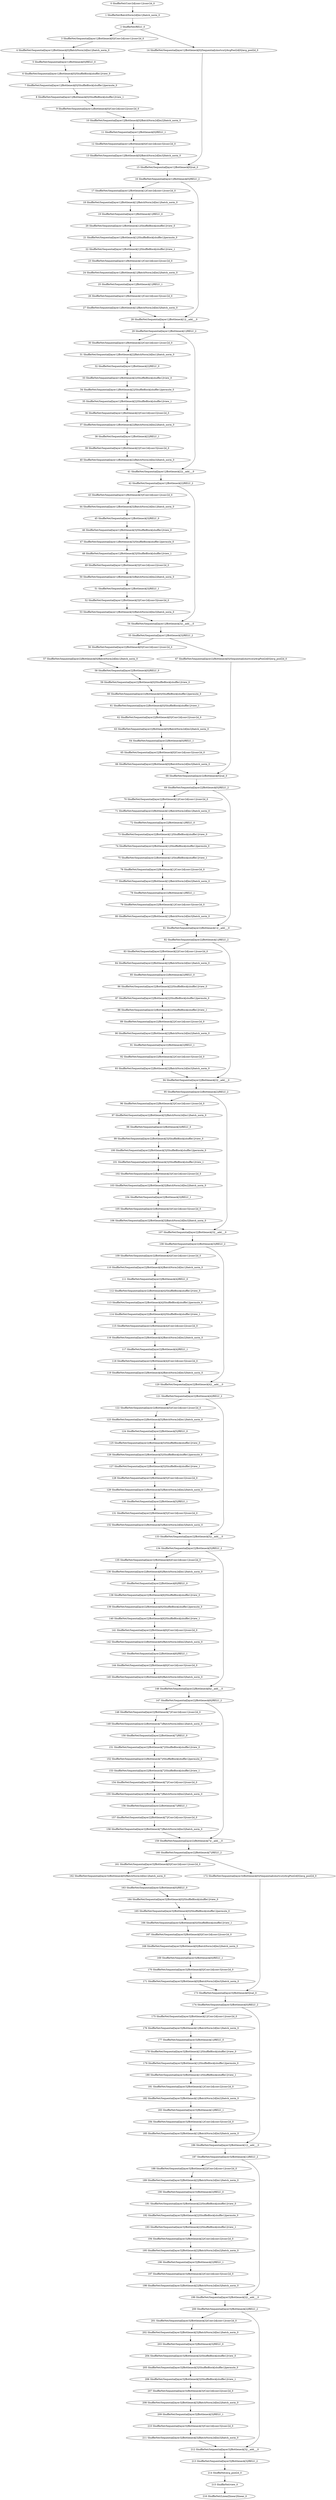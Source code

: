 strict digraph  {
"0 ShuffleNet/Conv2d[conv1]/conv2d_0" [id=0, type=conv2d];
"1 ShuffleNet/BatchNorm2d[bn1]/batch_norm_0" [id=1, type=batch_norm];
"2 ShuffleNet/RELU_0" [id=2, type=RELU];
"3 ShuffleNet/Sequential[layer1]/Bottleneck[0]/Conv2d[conv1]/conv2d_0" [id=3, type=conv2d];
"4 ShuffleNet/Sequential[layer1]/Bottleneck[0]/BatchNorm2d[bn1]/batch_norm_0" [id=4, type=batch_norm];
"5 ShuffleNet/Sequential[layer1]/Bottleneck[0]/RELU_0" [id=5, type=RELU];
"6 ShuffleNet/Sequential[layer1]/Bottleneck[0]/ShuffleBlock[shuffle1]/view_0" [id=6, type=view];
"7 ShuffleNet/Sequential[layer1]/Bottleneck[0]/ShuffleBlock[shuffle1]/permute_0" [id=7, type=permute];
"8 ShuffleNet/Sequential[layer1]/Bottleneck[0]/ShuffleBlock[shuffle1]/view_1" [id=8, type=view];
"9 ShuffleNet/Sequential[layer1]/Bottleneck[0]/Conv2d[conv2]/conv2d_0" [id=9, type=conv2d];
"10 ShuffleNet/Sequential[layer1]/Bottleneck[0]/BatchNorm2d[bn2]/batch_norm_0" [id=10, type=batch_norm];
"11 ShuffleNet/Sequential[layer1]/Bottleneck[0]/RELU_1" [id=11, type=RELU];
"12 ShuffleNet/Sequential[layer1]/Bottleneck[0]/Conv2d[conv3]/conv2d_0" [id=12, type=conv2d];
"13 ShuffleNet/Sequential[layer1]/Bottleneck[0]/BatchNorm2d[bn3]/batch_norm_0" [id=13, type=batch_norm];
"14 ShuffleNet/Sequential[layer1]/Bottleneck[0]/Sequential[shortcut]/AvgPool2d[0]/avg_pool2d_0" [id=14, type=avg_pool2d];
"15 ShuffleNet/Sequential[layer1]/Bottleneck[0]/cat_0" [id=15, type=cat];
"16 ShuffleNet/Sequential[layer1]/Bottleneck[0]/RELU_2" [id=16, type=RELU];
"17 ShuffleNet/Sequential[layer1]/Bottleneck[1]/Conv2d[conv1]/conv2d_0" [id=17, type=conv2d];
"18 ShuffleNet/Sequential[layer1]/Bottleneck[1]/BatchNorm2d[bn1]/batch_norm_0" [id=18, type=batch_norm];
"19 ShuffleNet/Sequential[layer1]/Bottleneck[1]/RELU_0" [id=19, type=RELU];
"20 ShuffleNet/Sequential[layer1]/Bottleneck[1]/ShuffleBlock[shuffle1]/view_0" [id=20, type=view];
"21 ShuffleNet/Sequential[layer1]/Bottleneck[1]/ShuffleBlock[shuffle1]/permute_0" [id=21, type=permute];
"22 ShuffleNet/Sequential[layer1]/Bottleneck[1]/ShuffleBlock[shuffle1]/view_1" [id=22, type=view];
"23 ShuffleNet/Sequential[layer1]/Bottleneck[1]/Conv2d[conv2]/conv2d_0" [id=23, type=conv2d];
"24 ShuffleNet/Sequential[layer1]/Bottleneck[1]/BatchNorm2d[bn2]/batch_norm_0" [id=24, type=batch_norm];
"25 ShuffleNet/Sequential[layer1]/Bottleneck[1]/RELU_1" [id=25, type=RELU];
"26 ShuffleNet/Sequential[layer1]/Bottleneck[1]/Conv2d[conv3]/conv2d_0" [id=26, type=conv2d];
"27 ShuffleNet/Sequential[layer1]/Bottleneck[1]/BatchNorm2d[bn3]/batch_norm_0" [id=27, type=batch_norm];
"28 ShuffleNet/Sequential[layer1]/Bottleneck[1]/__add___0" [id=28, type=__add__];
"29 ShuffleNet/Sequential[layer1]/Bottleneck[1]/RELU_2" [id=29, type=RELU];
"30 ShuffleNet/Sequential[layer1]/Bottleneck[2]/Conv2d[conv1]/conv2d_0" [id=30, type=conv2d];
"31 ShuffleNet/Sequential[layer1]/Bottleneck[2]/BatchNorm2d[bn1]/batch_norm_0" [id=31, type=batch_norm];
"32 ShuffleNet/Sequential[layer1]/Bottleneck[2]/RELU_0" [id=32, type=RELU];
"33 ShuffleNet/Sequential[layer1]/Bottleneck[2]/ShuffleBlock[shuffle1]/view_0" [id=33, type=view];
"34 ShuffleNet/Sequential[layer1]/Bottleneck[2]/ShuffleBlock[shuffle1]/permute_0" [id=34, type=permute];
"35 ShuffleNet/Sequential[layer1]/Bottleneck[2]/ShuffleBlock[shuffle1]/view_1" [id=35, type=view];
"36 ShuffleNet/Sequential[layer1]/Bottleneck[2]/Conv2d[conv2]/conv2d_0" [id=36, type=conv2d];
"37 ShuffleNet/Sequential[layer1]/Bottleneck[2]/BatchNorm2d[bn2]/batch_norm_0" [id=37, type=batch_norm];
"38 ShuffleNet/Sequential[layer1]/Bottleneck[2]/RELU_1" [id=38, type=RELU];
"39 ShuffleNet/Sequential[layer1]/Bottleneck[2]/Conv2d[conv3]/conv2d_0" [id=39, type=conv2d];
"40 ShuffleNet/Sequential[layer1]/Bottleneck[2]/BatchNorm2d[bn3]/batch_norm_0" [id=40, type=batch_norm];
"41 ShuffleNet/Sequential[layer1]/Bottleneck[2]/__add___0" [id=41, type=__add__];
"42 ShuffleNet/Sequential[layer1]/Bottleneck[2]/RELU_2" [id=42, type=RELU];
"43 ShuffleNet/Sequential[layer1]/Bottleneck[3]/Conv2d[conv1]/conv2d_0" [id=43, type=conv2d];
"44 ShuffleNet/Sequential[layer1]/Bottleneck[3]/BatchNorm2d[bn1]/batch_norm_0" [id=44, type=batch_norm];
"45 ShuffleNet/Sequential[layer1]/Bottleneck[3]/RELU_0" [id=45, type=RELU];
"46 ShuffleNet/Sequential[layer1]/Bottleneck[3]/ShuffleBlock[shuffle1]/view_0" [id=46, type=view];
"47 ShuffleNet/Sequential[layer1]/Bottleneck[3]/ShuffleBlock[shuffle1]/permute_0" [id=47, type=permute];
"48 ShuffleNet/Sequential[layer1]/Bottleneck[3]/ShuffleBlock[shuffle1]/view_1" [id=48, type=view];
"49 ShuffleNet/Sequential[layer1]/Bottleneck[3]/Conv2d[conv2]/conv2d_0" [id=49, type=conv2d];
"50 ShuffleNet/Sequential[layer1]/Bottleneck[3]/BatchNorm2d[bn2]/batch_norm_0" [id=50, type=batch_norm];
"51 ShuffleNet/Sequential[layer1]/Bottleneck[3]/RELU_1" [id=51, type=RELU];
"52 ShuffleNet/Sequential[layer1]/Bottleneck[3]/Conv2d[conv3]/conv2d_0" [id=52, type=conv2d];
"53 ShuffleNet/Sequential[layer1]/Bottleneck[3]/BatchNorm2d[bn3]/batch_norm_0" [id=53, type=batch_norm];
"54 ShuffleNet/Sequential[layer1]/Bottleneck[3]/__add___0" [id=54, type=__add__];
"55 ShuffleNet/Sequential[layer1]/Bottleneck[3]/RELU_2" [id=55, type=RELU];
"56 ShuffleNet/Sequential[layer2]/Bottleneck[0]/Conv2d[conv1]/conv2d_0" [id=56, type=conv2d];
"57 ShuffleNet/Sequential[layer2]/Bottleneck[0]/BatchNorm2d[bn1]/batch_norm_0" [id=57, type=batch_norm];
"58 ShuffleNet/Sequential[layer2]/Bottleneck[0]/RELU_0" [id=58, type=RELU];
"59 ShuffleNet/Sequential[layer2]/Bottleneck[0]/ShuffleBlock[shuffle1]/view_0" [id=59, type=view];
"60 ShuffleNet/Sequential[layer2]/Bottleneck[0]/ShuffleBlock[shuffle1]/permute_0" [id=60, type=permute];
"61 ShuffleNet/Sequential[layer2]/Bottleneck[0]/ShuffleBlock[shuffle1]/view_1" [id=61, type=view];
"62 ShuffleNet/Sequential[layer2]/Bottleneck[0]/Conv2d[conv2]/conv2d_0" [id=62, type=conv2d];
"63 ShuffleNet/Sequential[layer2]/Bottleneck[0]/BatchNorm2d[bn2]/batch_norm_0" [id=63, type=batch_norm];
"64 ShuffleNet/Sequential[layer2]/Bottleneck[0]/RELU_1" [id=64, type=RELU];
"65 ShuffleNet/Sequential[layer2]/Bottleneck[0]/Conv2d[conv3]/conv2d_0" [id=65, type=conv2d];
"66 ShuffleNet/Sequential[layer2]/Bottleneck[0]/BatchNorm2d[bn3]/batch_norm_0" [id=66, type=batch_norm];
"67 ShuffleNet/Sequential[layer2]/Bottleneck[0]/Sequential[shortcut]/AvgPool2d[0]/avg_pool2d_0" [id=67, type=avg_pool2d];
"68 ShuffleNet/Sequential[layer2]/Bottleneck[0]/cat_0" [id=68, type=cat];
"69 ShuffleNet/Sequential[layer2]/Bottleneck[0]/RELU_2" [id=69, type=RELU];
"70 ShuffleNet/Sequential[layer2]/Bottleneck[1]/Conv2d[conv1]/conv2d_0" [id=70, type=conv2d];
"71 ShuffleNet/Sequential[layer2]/Bottleneck[1]/BatchNorm2d[bn1]/batch_norm_0" [id=71, type=batch_norm];
"72 ShuffleNet/Sequential[layer2]/Bottleneck[1]/RELU_0" [id=72, type=RELU];
"73 ShuffleNet/Sequential[layer2]/Bottleneck[1]/ShuffleBlock[shuffle1]/view_0" [id=73, type=view];
"74 ShuffleNet/Sequential[layer2]/Bottleneck[1]/ShuffleBlock[shuffle1]/permute_0" [id=74, type=permute];
"75 ShuffleNet/Sequential[layer2]/Bottleneck[1]/ShuffleBlock[shuffle1]/view_1" [id=75, type=view];
"76 ShuffleNet/Sequential[layer2]/Bottleneck[1]/Conv2d[conv2]/conv2d_0" [id=76, type=conv2d];
"77 ShuffleNet/Sequential[layer2]/Bottleneck[1]/BatchNorm2d[bn2]/batch_norm_0" [id=77, type=batch_norm];
"78 ShuffleNet/Sequential[layer2]/Bottleneck[1]/RELU_1" [id=78, type=RELU];
"79 ShuffleNet/Sequential[layer2]/Bottleneck[1]/Conv2d[conv3]/conv2d_0" [id=79, type=conv2d];
"80 ShuffleNet/Sequential[layer2]/Bottleneck[1]/BatchNorm2d[bn3]/batch_norm_0" [id=80, type=batch_norm];
"81 ShuffleNet/Sequential[layer2]/Bottleneck[1]/__add___0" [id=81, type=__add__];
"82 ShuffleNet/Sequential[layer2]/Bottleneck[1]/RELU_2" [id=82, type=RELU];
"83 ShuffleNet/Sequential[layer2]/Bottleneck[2]/Conv2d[conv1]/conv2d_0" [id=83, type=conv2d];
"84 ShuffleNet/Sequential[layer2]/Bottleneck[2]/BatchNorm2d[bn1]/batch_norm_0" [id=84, type=batch_norm];
"85 ShuffleNet/Sequential[layer2]/Bottleneck[2]/RELU_0" [id=85, type=RELU];
"86 ShuffleNet/Sequential[layer2]/Bottleneck[2]/ShuffleBlock[shuffle1]/view_0" [id=86, type=view];
"87 ShuffleNet/Sequential[layer2]/Bottleneck[2]/ShuffleBlock[shuffle1]/permute_0" [id=87, type=permute];
"88 ShuffleNet/Sequential[layer2]/Bottleneck[2]/ShuffleBlock[shuffle1]/view_1" [id=88, type=view];
"89 ShuffleNet/Sequential[layer2]/Bottleneck[2]/Conv2d[conv2]/conv2d_0" [id=89, type=conv2d];
"90 ShuffleNet/Sequential[layer2]/Bottleneck[2]/BatchNorm2d[bn2]/batch_norm_0" [id=90, type=batch_norm];
"91 ShuffleNet/Sequential[layer2]/Bottleneck[2]/RELU_1" [id=91, type=RELU];
"92 ShuffleNet/Sequential[layer2]/Bottleneck[2]/Conv2d[conv3]/conv2d_0" [id=92, type=conv2d];
"93 ShuffleNet/Sequential[layer2]/Bottleneck[2]/BatchNorm2d[bn3]/batch_norm_0" [id=93, type=batch_norm];
"94 ShuffleNet/Sequential[layer2]/Bottleneck[2]/__add___0" [id=94, type=__add__];
"95 ShuffleNet/Sequential[layer2]/Bottleneck[2]/RELU_2" [id=95, type=RELU];
"96 ShuffleNet/Sequential[layer2]/Bottleneck[3]/Conv2d[conv1]/conv2d_0" [id=96, type=conv2d];
"97 ShuffleNet/Sequential[layer2]/Bottleneck[3]/BatchNorm2d[bn1]/batch_norm_0" [id=97, type=batch_norm];
"98 ShuffleNet/Sequential[layer2]/Bottleneck[3]/RELU_0" [id=98, type=RELU];
"99 ShuffleNet/Sequential[layer2]/Bottleneck[3]/ShuffleBlock[shuffle1]/view_0" [id=99, type=view];
"100 ShuffleNet/Sequential[layer2]/Bottleneck[3]/ShuffleBlock[shuffle1]/permute_0" [id=100, type=permute];
"101 ShuffleNet/Sequential[layer2]/Bottleneck[3]/ShuffleBlock[shuffle1]/view_1" [id=101, type=view];
"102 ShuffleNet/Sequential[layer2]/Bottleneck[3]/Conv2d[conv2]/conv2d_0" [id=102, type=conv2d];
"103 ShuffleNet/Sequential[layer2]/Bottleneck[3]/BatchNorm2d[bn2]/batch_norm_0" [id=103, type=batch_norm];
"104 ShuffleNet/Sequential[layer2]/Bottleneck[3]/RELU_1" [id=104, type=RELU];
"105 ShuffleNet/Sequential[layer2]/Bottleneck[3]/Conv2d[conv3]/conv2d_0" [id=105, type=conv2d];
"106 ShuffleNet/Sequential[layer2]/Bottleneck[3]/BatchNorm2d[bn3]/batch_norm_0" [id=106, type=batch_norm];
"107 ShuffleNet/Sequential[layer2]/Bottleneck[3]/__add___0" [id=107, type=__add__];
"108 ShuffleNet/Sequential[layer2]/Bottleneck[3]/RELU_2" [id=108, type=RELU];
"109 ShuffleNet/Sequential[layer2]/Bottleneck[4]/Conv2d[conv1]/conv2d_0" [id=109, type=conv2d];
"110 ShuffleNet/Sequential[layer2]/Bottleneck[4]/BatchNorm2d[bn1]/batch_norm_0" [id=110, type=batch_norm];
"111 ShuffleNet/Sequential[layer2]/Bottleneck[4]/RELU_0" [id=111, type=RELU];
"112 ShuffleNet/Sequential[layer2]/Bottleneck[4]/ShuffleBlock[shuffle1]/view_0" [id=112, type=view];
"113 ShuffleNet/Sequential[layer2]/Bottleneck[4]/ShuffleBlock[shuffle1]/permute_0" [id=113, type=permute];
"114 ShuffleNet/Sequential[layer2]/Bottleneck[4]/ShuffleBlock[shuffle1]/view_1" [id=114, type=view];
"115 ShuffleNet/Sequential[layer2]/Bottleneck[4]/Conv2d[conv2]/conv2d_0" [id=115, type=conv2d];
"116 ShuffleNet/Sequential[layer2]/Bottleneck[4]/BatchNorm2d[bn2]/batch_norm_0" [id=116, type=batch_norm];
"117 ShuffleNet/Sequential[layer2]/Bottleneck[4]/RELU_1" [id=117, type=RELU];
"118 ShuffleNet/Sequential[layer2]/Bottleneck[4]/Conv2d[conv3]/conv2d_0" [id=118, type=conv2d];
"119 ShuffleNet/Sequential[layer2]/Bottleneck[4]/BatchNorm2d[bn3]/batch_norm_0" [id=119, type=batch_norm];
"120 ShuffleNet/Sequential[layer2]/Bottleneck[4]/__add___0" [id=120, type=__add__];
"121 ShuffleNet/Sequential[layer2]/Bottleneck[4]/RELU_2" [id=121, type=RELU];
"122 ShuffleNet/Sequential[layer2]/Bottleneck[5]/Conv2d[conv1]/conv2d_0" [id=122, type=conv2d];
"123 ShuffleNet/Sequential[layer2]/Bottleneck[5]/BatchNorm2d[bn1]/batch_norm_0" [id=123, type=batch_norm];
"124 ShuffleNet/Sequential[layer2]/Bottleneck[5]/RELU_0" [id=124, type=RELU];
"125 ShuffleNet/Sequential[layer2]/Bottleneck[5]/ShuffleBlock[shuffle1]/view_0" [id=125, type=view];
"126 ShuffleNet/Sequential[layer2]/Bottleneck[5]/ShuffleBlock[shuffle1]/permute_0" [id=126, type=permute];
"127 ShuffleNet/Sequential[layer2]/Bottleneck[5]/ShuffleBlock[shuffle1]/view_1" [id=127, type=view];
"128 ShuffleNet/Sequential[layer2]/Bottleneck[5]/Conv2d[conv2]/conv2d_0" [id=128, type=conv2d];
"129 ShuffleNet/Sequential[layer2]/Bottleneck[5]/BatchNorm2d[bn2]/batch_norm_0" [id=129, type=batch_norm];
"130 ShuffleNet/Sequential[layer2]/Bottleneck[5]/RELU_1" [id=130, type=RELU];
"131 ShuffleNet/Sequential[layer2]/Bottleneck[5]/Conv2d[conv3]/conv2d_0" [id=131, type=conv2d];
"132 ShuffleNet/Sequential[layer2]/Bottleneck[5]/BatchNorm2d[bn3]/batch_norm_0" [id=132, type=batch_norm];
"133 ShuffleNet/Sequential[layer2]/Bottleneck[5]/__add___0" [id=133, type=__add__];
"134 ShuffleNet/Sequential[layer2]/Bottleneck[5]/RELU_2" [id=134, type=RELU];
"135 ShuffleNet/Sequential[layer2]/Bottleneck[6]/Conv2d[conv1]/conv2d_0" [id=135, type=conv2d];
"136 ShuffleNet/Sequential[layer2]/Bottleneck[6]/BatchNorm2d[bn1]/batch_norm_0" [id=136, type=batch_norm];
"137 ShuffleNet/Sequential[layer2]/Bottleneck[6]/RELU_0" [id=137, type=RELU];
"138 ShuffleNet/Sequential[layer2]/Bottleneck[6]/ShuffleBlock[shuffle1]/view_0" [id=138, type=view];
"139 ShuffleNet/Sequential[layer2]/Bottleneck[6]/ShuffleBlock[shuffle1]/permute_0" [id=139, type=permute];
"140 ShuffleNet/Sequential[layer2]/Bottleneck[6]/ShuffleBlock[shuffle1]/view_1" [id=140, type=view];
"141 ShuffleNet/Sequential[layer2]/Bottleneck[6]/Conv2d[conv2]/conv2d_0" [id=141, type=conv2d];
"142 ShuffleNet/Sequential[layer2]/Bottleneck[6]/BatchNorm2d[bn2]/batch_norm_0" [id=142, type=batch_norm];
"143 ShuffleNet/Sequential[layer2]/Bottleneck[6]/RELU_1" [id=143, type=RELU];
"144 ShuffleNet/Sequential[layer2]/Bottleneck[6]/Conv2d[conv3]/conv2d_0" [id=144, type=conv2d];
"145 ShuffleNet/Sequential[layer2]/Bottleneck[6]/BatchNorm2d[bn3]/batch_norm_0" [id=145, type=batch_norm];
"146 ShuffleNet/Sequential[layer2]/Bottleneck[6]/__add___0" [id=146, type=__add__];
"147 ShuffleNet/Sequential[layer2]/Bottleneck[6]/RELU_2" [id=147, type=RELU];
"148 ShuffleNet/Sequential[layer2]/Bottleneck[7]/Conv2d[conv1]/conv2d_0" [id=148, type=conv2d];
"149 ShuffleNet/Sequential[layer2]/Bottleneck[7]/BatchNorm2d[bn1]/batch_norm_0" [id=149, type=batch_norm];
"150 ShuffleNet/Sequential[layer2]/Bottleneck[7]/RELU_0" [id=150, type=RELU];
"151 ShuffleNet/Sequential[layer2]/Bottleneck[7]/ShuffleBlock[shuffle1]/view_0" [id=151, type=view];
"152 ShuffleNet/Sequential[layer2]/Bottleneck[7]/ShuffleBlock[shuffle1]/permute_0" [id=152, type=permute];
"153 ShuffleNet/Sequential[layer2]/Bottleneck[7]/ShuffleBlock[shuffle1]/view_1" [id=153, type=view];
"154 ShuffleNet/Sequential[layer2]/Bottleneck[7]/Conv2d[conv2]/conv2d_0" [id=154, type=conv2d];
"155 ShuffleNet/Sequential[layer2]/Bottleneck[7]/BatchNorm2d[bn2]/batch_norm_0" [id=155, type=batch_norm];
"156 ShuffleNet/Sequential[layer2]/Bottleneck[7]/RELU_1" [id=156, type=RELU];
"157 ShuffleNet/Sequential[layer2]/Bottleneck[7]/Conv2d[conv3]/conv2d_0" [id=157, type=conv2d];
"158 ShuffleNet/Sequential[layer2]/Bottleneck[7]/BatchNorm2d[bn3]/batch_norm_0" [id=158, type=batch_norm];
"159 ShuffleNet/Sequential[layer2]/Bottleneck[7]/__add___0" [id=159, type=__add__];
"160 ShuffleNet/Sequential[layer2]/Bottleneck[7]/RELU_2" [id=160, type=RELU];
"161 ShuffleNet/Sequential[layer3]/Bottleneck[0]/Conv2d[conv1]/conv2d_0" [id=161, type=conv2d];
"162 ShuffleNet/Sequential[layer3]/Bottleneck[0]/BatchNorm2d[bn1]/batch_norm_0" [id=162, type=batch_norm];
"163 ShuffleNet/Sequential[layer3]/Bottleneck[0]/RELU_0" [id=163, type=RELU];
"164 ShuffleNet/Sequential[layer3]/Bottleneck[0]/ShuffleBlock[shuffle1]/view_0" [id=164, type=view];
"165 ShuffleNet/Sequential[layer3]/Bottleneck[0]/ShuffleBlock[shuffle1]/permute_0" [id=165, type=permute];
"166 ShuffleNet/Sequential[layer3]/Bottleneck[0]/ShuffleBlock[shuffle1]/view_1" [id=166, type=view];
"167 ShuffleNet/Sequential[layer3]/Bottleneck[0]/Conv2d[conv2]/conv2d_0" [id=167, type=conv2d];
"168 ShuffleNet/Sequential[layer3]/Bottleneck[0]/BatchNorm2d[bn2]/batch_norm_0" [id=168, type=batch_norm];
"169 ShuffleNet/Sequential[layer3]/Bottleneck[0]/RELU_1" [id=169, type=RELU];
"170 ShuffleNet/Sequential[layer3]/Bottleneck[0]/Conv2d[conv3]/conv2d_0" [id=170, type=conv2d];
"171 ShuffleNet/Sequential[layer3]/Bottleneck[0]/BatchNorm2d[bn3]/batch_norm_0" [id=171, type=batch_norm];
"172 ShuffleNet/Sequential[layer3]/Bottleneck[0]/Sequential[shortcut]/AvgPool2d[0]/avg_pool2d_0" [id=172, type=avg_pool2d];
"173 ShuffleNet/Sequential[layer3]/Bottleneck[0]/cat_0" [id=173, type=cat];
"174 ShuffleNet/Sequential[layer3]/Bottleneck[0]/RELU_2" [id=174, type=RELU];
"175 ShuffleNet/Sequential[layer3]/Bottleneck[1]/Conv2d[conv1]/conv2d_0" [id=175, type=conv2d];
"176 ShuffleNet/Sequential[layer3]/Bottleneck[1]/BatchNorm2d[bn1]/batch_norm_0" [id=176, type=batch_norm];
"177 ShuffleNet/Sequential[layer3]/Bottleneck[1]/RELU_0" [id=177, type=RELU];
"178 ShuffleNet/Sequential[layer3]/Bottleneck[1]/ShuffleBlock[shuffle1]/view_0" [id=178, type=view];
"179 ShuffleNet/Sequential[layer3]/Bottleneck[1]/ShuffleBlock[shuffle1]/permute_0" [id=179, type=permute];
"180 ShuffleNet/Sequential[layer3]/Bottleneck[1]/ShuffleBlock[shuffle1]/view_1" [id=180, type=view];
"181 ShuffleNet/Sequential[layer3]/Bottleneck[1]/Conv2d[conv2]/conv2d_0" [id=181, type=conv2d];
"182 ShuffleNet/Sequential[layer3]/Bottleneck[1]/BatchNorm2d[bn2]/batch_norm_0" [id=182, type=batch_norm];
"183 ShuffleNet/Sequential[layer3]/Bottleneck[1]/RELU_1" [id=183, type=RELU];
"184 ShuffleNet/Sequential[layer3]/Bottleneck[1]/Conv2d[conv3]/conv2d_0" [id=184, type=conv2d];
"185 ShuffleNet/Sequential[layer3]/Bottleneck[1]/BatchNorm2d[bn3]/batch_norm_0" [id=185, type=batch_norm];
"186 ShuffleNet/Sequential[layer3]/Bottleneck[1]/__add___0" [id=186, type=__add__];
"187 ShuffleNet/Sequential[layer3]/Bottleneck[1]/RELU_2" [id=187, type=RELU];
"188 ShuffleNet/Sequential[layer3]/Bottleneck[2]/Conv2d[conv1]/conv2d_0" [id=188, type=conv2d];
"189 ShuffleNet/Sequential[layer3]/Bottleneck[2]/BatchNorm2d[bn1]/batch_norm_0" [id=189, type=batch_norm];
"190 ShuffleNet/Sequential[layer3]/Bottleneck[2]/RELU_0" [id=190, type=RELU];
"191 ShuffleNet/Sequential[layer3]/Bottleneck[2]/ShuffleBlock[shuffle1]/view_0" [id=191, type=view];
"192 ShuffleNet/Sequential[layer3]/Bottleneck[2]/ShuffleBlock[shuffle1]/permute_0" [id=192, type=permute];
"193 ShuffleNet/Sequential[layer3]/Bottleneck[2]/ShuffleBlock[shuffle1]/view_1" [id=193, type=view];
"194 ShuffleNet/Sequential[layer3]/Bottleneck[2]/Conv2d[conv2]/conv2d_0" [id=194, type=conv2d];
"195 ShuffleNet/Sequential[layer3]/Bottleneck[2]/BatchNorm2d[bn2]/batch_norm_0" [id=195, type=batch_norm];
"196 ShuffleNet/Sequential[layer3]/Bottleneck[2]/RELU_1" [id=196, type=RELU];
"197 ShuffleNet/Sequential[layer3]/Bottleneck[2]/Conv2d[conv3]/conv2d_0" [id=197, type=conv2d];
"198 ShuffleNet/Sequential[layer3]/Bottleneck[2]/BatchNorm2d[bn3]/batch_norm_0" [id=198, type=batch_norm];
"199 ShuffleNet/Sequential[layer3]/Bottleneck[2]/__add___0" [id=199, type=__add__];
"200 ShuffleNet/Sequential[layer3]/Bottleneck[2]/RELU_2" [id=200, type=RELU];
"201 ShuffleNet/Sequential[layer3]/Bottleneck[3]/Conv2d[conv1]/conv2d_0" [id=201, type=conv2d];
"202 ShuffleNet/Sequential[layer3]/Bottleneck[3]/BatchNorm2d[bn1]/batch_norm_0" [id=202, type=batch_norm];
"203 ShuffleNet/Sequential[layer3]/Bottleneck[3]/RELU_0" [id=203, type=RELU];
"204 ShuffleNet/Sequential[layer3]/Bottleneck[3]/ShuffleBlock[shuffle1]/view_0" [id=204, type=view];
"205 ShuffleNet/Sequential[layer3]/Bottleneck[3]/ShuffleBlock[shuffle1]/permute_0" [id=205, type=permute];
"206 ShuffleNet/Sequential[layer3]/Bottleneck[3]/ShuffleBlock[shuffle1]/view_1" [id=206, type=view];
"207 ShuffleNet/Sequential[layer3]/Bottleneck[3]/Conv2d[conv2]/conv2d_0" [id=207, type=conv2d];
"208 ShuffleNet/Sequential[layer3]/Bottleneck[3]/BatchNorm2d[bn2]/batch_norm_0" [id=208, type=batch_norm];
"209 ShuffleNet/Sequential[layer3]/Bottleneck[3]/RELU_1" [id=209, type=RELU];
"210 ShuffleNet/Sequential[layer3]/Bottleneck[3]/Conv2d[conv3]/conv2d_0" [id=210, type=conv2d];
"211 ShuffleNet/Sequential[layer3]/Bottleneck[3]/BatchNorm2d[bn3]/batch_norm_0" [id=211, type=batch_norm];
"212 ShuffleNet/Sequential[layer3]/Bottleneck[3]/__add___0" [id=212, type=__add__];
"213 ShuffleNet/Sequential[layer3]/Bottleneck[3]/RELU_2" [id=213, type=RELU];
"214 ShuffleNet/avg_pool2d_0" [id=214, type=avg_pool2d];
"215 ShuffleNet/view_0" [id=215, type=view];
"216 ShuffleNet/Linear[linear]/linear_0" [id=216, type=linear];
"0 ShuffleNet/Conv2d[conv1]/conv2d_0" -> "1 ShuffleNet/BatchNorm2d[bn1]/batch_norm_0";
"1 ShuffleNet/BatchNorm2d[bn1]/batch_norm_0" -> "2 ShuffleNet/RELU_0";
"2 ShuffleNet/RELU_0" -> "3 ShuffleNet/Sequential[layer1]/Bottleneck[0]/Conv2d[conv1]/conv2d_0";
"3 ShuffleNet/Sequential[layer1]/Bottleneck[0]/Conv2d[conv1]/conv2d_0" -> "4 ShuffleNet/Sequential[layer1]/Bottleneck[0]/BatchNorm2d[bn1]/batch_norm_0";
"4 ShuffleNet/Sequential[layer1]/Bottleneck[0]/BatchNorm2d[bn1]/batch_norm_0" -> "5 ShuffleNet/Sequential[layer1]/Bottleneck[0]/RELU_0";
"5 ShuffleNet/Sequential[layer1]/Bottleneck[0]/RELU_0" -> "6 ShuffleNet/Sequential[layer1]/Bottleneck[0]/ShuffleBlock[shuffle1]/view_0";
"6 ShuffleNet/Sequential[layer1]/Bottleneck[0]/ShuffleBlock[shuffle1]/view_0" -> "7 ShuffleNet/Sequential[layer1]/Bottleneck[0]/ShuffleBlock[shuffle1]/permute_0";
"7 ShuffleNet/Sequential[layer1]/Bottleneck[0]/ShuffleBlock[shuffle1]/permute_0" -> "8 ShuffleNet/Sequential[layer1]/Bottleneck[0]/ShuffleBlock[shuffle1]/view_1";
"8 ShuffleNet/Sequential[layer1]/Bottleneck[0]/ShuffleBlock[shuffle1]/view_1" -> "9 ShuffleNet/Sequential[layer1]/Bottleneck[0]/Conv2d[conv2]/conv2d_0";
"2 ShuffleNet/RELU_0" -> "14 ShuffleNet/Sequential[layer1]/Bottleneck[0]/Sequential[shortcut]/AvgPool2d[0]/avg_pool2d_0";
"9 ShuffleNet/Sequential[layer1]/Bottleneck[0]/Conv2d[conv2]/conv2d_0" -> "10 ShuffleNet/Sequential[layer1]/Bottleneck[0]/BatchNorm2d[bn2]/batch_norm_0";
"10 ShuffleNet/Sequential[layer1]/Bottleneck[0]/BatchNorm2d[bn2]/batch_norm_0" -> "11 ShuffleNet/Sequential[layer1]/Bottleneck[0]/RELU_1";
"11 ShuffleNet/Sequential[layer1]/Bottleneck[0]/RELU_1" -> "12 ShuffleNet/Sequential[layer1]/Bottleneck[0]/Conv2d[conv3]/conv2d_0";
"12 ShuffleNet/Sequential[layer1]/Bottleneck[0]/Conv2d[conv3]/conv2d_0" -> "13 ShuffleNet/Sequential[layer1]/Bottleneck[0]/BatchNorm2d[bn3]/batch_norm_0";
"13 ShuffleNet/Sequential[layer1]/Bottleneck[0]/BatchNorm2d[bn3]/batch_norm_0" -> "15 ShuffleNet/Sequential[layer1]/Bottleneck[0]/cat_0";
"14 ShuffleNet/Sequential[layer1]/Bottleneck[0]/Sequential[shortcut]/AvgPool2d[0]/avg_pool2d_0" -> "15 ShuffleNet/Sequential[layer1]/Bottleneck[0]/cat_0";
"15 ShuffleNet/Sequential[layer1]/Bottleneck[0]/cat_0" -> "16 ShuffleNet/Sequential[layer1]/Bottleneck[0]/RELU_2";
"16 ShuffleNet/Sequential[layer1]/Bottleneck[0]/RELU_2" -> "17 ShuffleNet/Sequential[layer1]/Bottleneck[1]/Conv2d[conv1]/conv2d_0";
"16 ShuffleNet/Sequential[layer1]/Bottleneck[0]/RELU_2" -> "28 ShuffleNet/Sequential[layer1]/Bottleneck[1]/__add___0";
"17 ShuffleNet/Sequential[layer1]/Bottleneck[1]/Conv2d[conv1]/conv2d_0" -> "18 ShuffleNet/Sequential[layer1]/Bottleneck[1]/BatchNorm2d[bn1]/batch_norm_0";
"18 ShuffleNet/Sequential[layer1]/Bottleneck[1]/BatchNorm2d[bn1]/batch_norm_0" -> "19 ShuffleNet/Sequential[layer1]/Bottleneck[1]/RELU_0";
"19 ShuffleNet/Sequential[layer1]/Bottleneck[1]/RELU_0" -> "20 ShuffleNet/Sequential[layer1]/Bottleneck[1]/ShuffleBlock[shuffle1]/view_0";
"20 ShuffleNet/Sequential[layer1]/Bottleneck[1]/ShuffleBlock[shuffle1]/view_0" -> "21 ShuffleNet/Sequential[layer1]/Bottleneck[1]/ShuffleBlock[shuffle1]/permute_0";
"21 ShuffleNet/Sequential[layer1]/Bottleneck[1]/ShuffleBlock[shuffle1]/permute_0" -> "22 ShuffleNet/Sequential[layer1]/Bottleneck[1]/ShuffleBlock[shuffle1]/view_1";
"22 ShuffleNet/Sequential[layer1]/Bottleneck[1]/ShuffleBlock[shuffle1]/view_1" -> "23 ShuffleNet/Sequential[layer1]/Bottleneck[1]/Conv2d[conv2]/conv2d_0";
"23 ShuffleNet/Sequential[layer1]/Bottleneck[1]/Conv2d[conv2]/conv2d_0" -> "24 ShuffleNet/Sequential[layer1]/Bottleneck[1]/BatchNorm2d[bn2]/batch_norm_0";
"24 ShuffleNet/Sequential[layer1]/Bottleneck[1]/BatchNorm2d[bn2]/batch_norm_0" -> "25 ShuffleNet/Sequential[layer1]/Bottleneck[1]/RELU_1";
"25 ShuffleNet/Sequential[layer1]/Bottleneck[1]/RELU_1" -> "26 ShuffleNet/Sequential[layer1]/Bottleneck[1]/Conv2d[conv3]/conv2d_0";
"26 ShuffleNet/Sequential[layer1]/Bottleneck[1]/Conv2d[conv3]/conv2d_0" -> "27 ShuffleNet/Sequential[layer1]/Bottleneck[1]/BatchNorm2d[bn3]/batch_norm_0";
"27 ShuffleNet/Sequential[layer1]/Bottleneck[1]/BatchNorm2d[bn3]/batch_norm_0" -> "28 ShuffleNet/Sequential[layer1]/Bottleneck[1]/__add___0";
"28 ShuffleNet/Sequential[layer1]/Bottleneck[1]/__add___0" -> "29 ShuffleNet/Sequential[layer1]/Bottleneck[1]/RELU_2";
"29 ShuffleNet/Sequential[layer1]/Bottleneck[1]/RELU_2" -> "30 ShuffleNet/Sequential[layer1]/Bottleneck[2]/Conv2d[conv1]/conv2d_0";
"29 ShuffleNet/Sequential[layer1]/Bottleneck[1]/RELU_2" -> "41 ShuffleNet/Sequential[layer1]/Bottleneck[2]/__add___0";
"30 ShuffleNet/Sequential[layer1]/Bottleneck[2]/Conv2d[conv1]/conv2d_0" -> "31 ShuffleNet/Sequential[layer1]/Bottleneck[2]/BatchNorm2d[bn1]/batch_norm_0";
"31 ShuffleNet/Sequential[layer1]/Bottleneck[2]/BatchNorm2d[bn1]/batch_norm_0" -> "32 ShuffleNet/Sequential[layer1]/Bottleneck[2]/RELU_0";
"32 ShuffleNet/Sequential[layer1]/Bottleneck[2]/RELU_0" -> "33 ShuffleNet/Sequential[layer1]/Bottleneck[2]/ShuffleBlock[shuffle1]/view_0";
"33 ShuffleNet/Sequential[layer1]/Bottleneck[2]/ShuffleBlock[shuffle1]/view_0" -> "34 ShuffleNet/Sequential[layer1]/Bottleneck[2]/ShuffleBlock[shuffle1]/permute_0";
"34 ShuffleNet/Sequential[layer1]/Bottleneck[2]/ShuffleBlock[shuffle1]/permute_0" -> "35 ShuffleNet/Sequential[layer1]/Bottleneck[2]/ShuffleBlock[shuffle1]/view_1";
"35 ShuffleNet/Sequential[layer1]/Bottleneck[2]/ShuffleBlock[shuffle1]/view_1" -> "36 ShuffleNet/Sequential[layer1]/Bottleneck[2]/Conv2d[conv2]/conv2d_0";
"36 ShuffleNet/Sequential[layer1]/Bottleneck[2]/Conv2d[conv2]/conv2d_0" -> "37 ShuffleNet/Sequential[layer1]/Bottleneck[2]/BatchNorm2d[bn2]/batch_norm_0";
"37 ShuffleNet/Sequential[layer1]/Bottleneck[2]/BatchNorm2d[bn2]/batch_norm_0" -> "38 ShuffleNet/Sequential[layer1]/Bottleneck[2]/RELU_1";
"38 ShuffleNet/Sequential[layer1]/Bottleneck[2]/RELU_1" -> "39 ShuffleNet/Sequential[layer1]/Bottleneck[2]/Conv2d[conv3]/conv2d_0";
"39 ShuffleNet/Sequential[layer1]/Bottleneck[2]/Conv2d[conv3]/conv2d_0" -> "40 ShuffleNet/Sequential[layer1]/Bottleneck[2]/BatchNorm2d[bn3]/batch_norm_0";
"40 ShuffleNet/Sequential[layer1]/Bottleneck[2]/BatchNorm2d[bn3]/batch_norm_0" -> "41 ShuffleNet/Sequential[layer1]/Bottleneck[2]/__add___0";
"41 ShuffleNet/Sequential[layer1]/Bottleneck[2]/__add___0" -> "42 ShuffleNet/Sequential[layer1]/Bottleneck[2]/RELU_2";
"42 ShuffleNet/Sequential[layer1]/Bottleneck[2]/RELU_2" -> "43 ShuffleNet/Sequential[layer1]/Bottleneck[3]/Conv2d[conv1]/conv2d_0";
"42 ShuffleNet/Sequential[layer1]/Bottleneck[2]/RELU_2" -> "54 ShuffleNet/Sequential[layer1]/Bottleneck[3]/__add___0";
"43 ShuffleNet/Sequential[layer1]/Bottleneck[3]/Conv2d[conv1]/conv2d_0" -> "44 ShuffleNet/Sequential[layer1]/Bottleneck[3]/BatchNorm2d[bn1]/batch_norm_0";
"44 ShuffleNet/Sequential[layer1]/Bottleneck[3]/BatchNorm2d[bn1]/batch_norm_0" -> "45 ShuffleNet/Sequential[layer1]/Bottleneck[3]/RELU_0";
"45 ShuffleNet/Sequential[layer1]/Bottleneck[3]/RELU_0" -> "46 ShuffleNet/Sequential[layer1]/Bottleneck[3]/ShuffleBlock[shuffle1]/view_0";
"46 ShuffleNet/Sequential[layer1]/Bottleneck[3]/ShuffleBlock[shuffle1]/view_0" -> "47 ShuffleNet/Sequential[layer1]/Bottleneck[3]/ShuffleBlock[shuffle1]/permute_0";
"47 ShuffleNet/Sequential[layer1]/Bottleneck[3]/ShuffleBlock[shuffle1]/permute_0" -> "48 ShuffleNet/Sequential[layer1]/Bottleneck[3]/ShuffleBlock[shuffle1]/view_1";
"48 ShuffleNet/Sequential[layer1]/Bottleneck[3]/ShuffleBlock[shuffle1]/view_1" -> "49 ShuffleNet/Sequential[layer1]/Bottleneck[3]/Conv2d[conv2]/conv2d_0";
"49 ShuffleNet/Sequential[layer1]/Bottleneck[3]/Conv2d[conv2]/conv2d_0" -> "50 ShuffleNet/Sequential[layer1]/Bottleneck[3]/BatchNorm2d[bn2]/batch_norm_0";
"50 ShuffleNet/Sequential[layer1]/Bottleneck[3]/BatchNorm2d[bn2]/batch_norm_0" -> "51 ShuffleNet/Sequential[layer1]/Bottleneck[3]/RELU_1";
"51 ShuffleNet/Sequential[layer1]/Bottleneck[3]/RELU_1" -> "52 ShuffleNet/Sequential[layer1]/Bottleneck[3]/Conv2d[conv3]/conv2d_0";
"52 ShuffleNet/Sequential[layer1]/Bottleneck[3]/Conv2d[conv3]/conv2d_0" -> "53 ShuffleNet/Sequential[layer1]/Bottleneck[3]/BatchNorm2d[bn3]/batch_norm_0";
"53 ShuffleNet/Sequential[layer1]/Bottleneck[3]/BatchNorm2d[bn3]/batch_norm_0" -> "54 ShuffleNet/Sequential[layer1]/Bottleneck[3]/__add___0";
"54 ShuffleNet/Sequential[layer1]/Bottleneck[3]/__add___0" -> "55 ShuffleNet/Sequential[layer1]/Bottleneck[3]/RELU_2";
"55 ShuffleNet/Sequential[layer1]/Bottleneck[3]/RELU_2" -> "56 ShuffleNet/Sequential[layer2]/Bottleneck[0]/Conv2d[conv1]/conv2d_0";
"55 ShuffleNet/Sequential[layer1]/Bottleneck[3]/RELU_2" -> "67 ShuffleNet/Sequential[layer2]/Bottleneck[0]/Sequential[shortcut]/AvgPool2d[0]/avg_pool2d_0";
"56 ShuffleNet/Sequential[layer2]/Bottleneck[0]/Conv2d[conv1]/conv2d_0" -> "57 ShuffleNet/Sequential[layer2]/Bottleneck[0]/BatchNorm2d[bn1]/batch_norm_0";
"57 ShuffleNet/Sequential[layer2]/Bottleneck[0]/BatchNorm2d[bn1]/batch_norm_0" -> "58 ShuffleNet/Sequential[layer2]/Bottleneck[0]/RELU_0";
"58 ShuffleNet/Sequential[layer2]/Bottleneck[0]/RELU_0" -> "59 ShuffleNet/Sequential[layer2]/Bottleneck[0]/ShuffleBlock[shuffle1]/view_0";
"59 ShuffleNet/Sequential[layer2]/Bottleneck[0]/ShuffleBlock[shuffle1]/view_0" -> "60 ShuffleNet/Sequential[layer2]/Bottleneck[0]/ShuffleBlock[shuffle1]/permute_0";
"60 ShuffleNet/Sequential[layer2]/Bottleneck[0]/ShuffleBlock[shuffle1]/permute_0" -> "61 ShuffleNet/Sequential[layer2]/Bottleneck[0]/ShuffleBlock[shuffle1]/view_1";
"61 ShuffleNet/Sequential[layer2]/Bottleneck[0]/ShuffleBlock[shuffle1]/view_1" -> "62 ShuffleNet/Sequential[layer2]/Bottleneck[0]/Conv2d[conv2]/conv2d_0";
"62 ShuffleNet/Sequential[layer2]/Bottleneck[0]/Conv2d[conv2]/conv2d_0" -> "63 ShuffleNet/Sequential[layer2]/Bottleneck[0]/BatchNorm2d[bn2]/batch_norm_0";
"63 ShuffleNet/Sequential[layer2]/Bottleneck[0]/BatchNorm2d[bn2]/batch_norm_0" -> "64 ShuffleNet/Sequential[layer2]/Bottleneck[0]/RELU_1";
"64 ShuffleNet/Sequential[layer2]/Bottleneck[0]/RELU_1" -> "65 ShuffleNet/Sequential[layer2]/Bottleneck[0]/Conv2d[conv3]/conv2d_0";
"65 ShuffleNet/Sequential[layer2]/Bottleneck[0]/Conv2d[conv3]/conv2d_0" -> "66 ShuffleNet/Sequential[layer2]/Bottleneck[0]/BatchNorm2d[bn3]/batch_norm_0";
"66 ShuffleNet/Sequential[layer2]/Bottleneck[0]/BatchNorm2d[bn3]/batch_norm_0" -> "68 ShuffleNet/Sequential[layer2]/Bottleneck[0]/cat_0";
"67 ShuffleNet/Sequential[layer2]/Bottleneck[0]/Sequential[shortcut]/AvgPool2d[0]/avg_pool2d_0" -> "68 ShuffleNet/Sequential[layer2]/Bottleneck[0]/cat_0";
"68 ShuffleNet/Sequential[layer2]/Bottleneck[0]/cat_0" -> "69 ShuffleNet/Sequential[layer2]/Bottleneck[0]/RELU_2";
"69 ShuffleNet/Sequential[layer2]/Bottleneck[0]/RELU_2" -> "70 ShuffleNet/Sequential[layer2]/Bottleneck[1]/Conv2d[conv1]/conv2d_0";
"69 ShuffleNet/Sequential[layer2]/Bottleneck[0]/RELU_2" -> "81 ShuffleNet/Sequential[layer2]/Bottleneck[1]/__add___0";
"70 ShuffleNet/Sequential[layer2]/Bottleneck[1]/Conv2d[conv1]/conv2d_0" -> "71 ShuffleNet/Sequential[layer2]/Bottleneck[1]/BatchNorm2d[bn1]/batch_norm_0";
"71 ShuffleNet/Sequential[layer2]/Bottleneck[1]/BatchNorm2d[bn1]/batch_norm_0" -> "72 ShuffleNet/Sequential[layer2]/Bottleneck[1]/RELU_0";
"72 ShuffleNet/Sequential[layer2]/Bottleneck[1]/RELU_0" -> "73 ShuffleNet/Sequential[layer2]/Bottleneck[1]/ShuffleBlock[shuffle1]/view_0";
"73 ShuffleNet/Sequential[layer2]/Bottleneck[1]/ShuffleBlock[shuffle1]/view_0" -> "74 ShuffleNet/Sequential[layer2]/Bottleneck[1]/ShuffleBlock[shuffle1]/permute_0";
"74 ShuffleNet/Sequential[layer2]/Bottleneck[1]/ShuffleBlock[shuffle1]/permute_0" -> "75 ShuffleNet/Sequential[layer2]/Bottleneck[1]/ShuffleBlock[shuffle1]/view_1";
"75 ShuffleNet/Sequential[layer2]/Bottleneck[1]/ShuffleBlock[shuffle1]/view_1" -> "76 ShuffleNet/Sequential[layer2]/Bottleneck[1]/Conv2d[conv2]/conv2d_0";
"76 ShuffleNet/Sequential[layer2]/Bottleneck[1]/Conv2d[conv2]/conv2d_0" -> "77 ShuffleNet/Sequential[layer2]/Bottleneck[1]/BatchNorm2d[bn2]/batch_norm_0";
"77 ShuffleNet/Sequential[layer2]/Bottleneck[1]/BatchNorm2d[bn2]/batch_norm_0" -> "78 ShuffleNet/Sequential[layer2]/Bottleneck[1]/RELU_1";
"78 ShuffleNet/Sequential[layer2]/Bottleneck[1]/RELU_1" -> "79 ShuffleNet/Sequential[layer2]/Bottleneck[1]/Conv2d[conv3]/conv2d_0";
"79 ShuffleNet/Sequential[layer2]/Bottleneck[1]/Conv2d[conv3]/conv2d_0" -> "80 ShuffleNet/Sequential[layer2]/Bottleneck[1]/BatchNorm2d[bn3]/batch_norm_0";
"80 ShuffleNet/Sequential[layer2]/Bottleneck[1]/BatchNorm2d[bn3]/batch_norm_0" -> "81 ShuffleNet/Sequential[layer2]/Bottleneck[1]/__add___0";
"81 ShuffleNet/Sequential[layer2]/Bottleneck[1]/__add___0" -> "82 ShuffleNet/Sequential[layer2]/Bottleneck[1]/RELU_2";
"82 ShuffleNet/Sequential[layer2]/Bottleneck[1]/RELU_2" -> "83 ShuffleNet/Sequential[layer2]/Bottleneck[2]/Conv2d[conv1]/conv2d_0";
"82 ShuffleNet/Sequential[layer2]/Bottleneck[1]/RELU_2" -> "94 ShuffleNet/Sequential[layer2]/Bottleneck[2]/__add___0";
"83 ShuffleNet/Sequential[layer2]/Bottleneck[2]/Conv2d[conv1]/conv2d_0" -> "84 ShuffleNet/Sequential[layer2]/Bottleneck[2]/BatchNorm2d[bn1]/batch_norm_0";
"84 ShuffleNet/Sequential[layer2]/Bottleneck[2]/BatchNorm2d[bn1]/batch_norm_0" -> "85 ShuffleNet/Sequential[layer2]/Bottleneck[2]/RELU_0";
"85 ShuffleNet/Sequential[layer2]/Bottleneck[2]/RELU_0" -> "86 ShuffleNet/Sequential[layer2]/Bottleneck[2]/ShuffleBlock[shuffle1]/view_0";
"86 ShuffleNet/Sequential[layer2]/Bottleneck[2]/ShuffleBlock[shuffle1]/view_0" -> "87 ShuffleNet/Sequential[layer2]/Bottleneck[2]/ShuffleBlock[shuffle1]/permute_0";
"87 ShuffleNet/Sequential[layer2]/Bottleneck[2]/ShuffleBlock[shuffle1]/permute_0" -> "88 ShuffleNet/Sequential[layer2]/Bottleneck[2]/ShuffleBlock[shuffle1]/view_1";
"88 ShuffleNet/Sequential[layer2]/Bottleneck[2]/ShuffleBlock[shuffle1]/view_1" -> "89 ShuffleNet/Sequential[layer2]/Bottleneck[2]/Conv2d[conv2]/conv2d_0";
"89 ShuffleNet/Sequential[layer2]/Bottleneck[2]/Conv2d[conv2]/conv2d_0" -> "90 ShuffleNet/Sequential[layer2]/Bottleneck[2]/BatchNorm2d[bn2]/batch_norm_0";
"90 ShuffleNet/Sequential[layer2]/Bottleneck[2]/BatchNorm2d[bn2]/batch_norm_0" -> "91 ShuffleNet/Sequential[layer2]/Bottleneck[2]/RELU_1";
"91 ShuffleNet/Sequential[layer2]/Bottleneck[2]/RELU_1" -> "92 ShuffleNet/Sequential[layer2]/Bottleneck[2]/Conv2d[conv3]/conv2d_0";
"92 ShuffleNet/Sequential[layer2]/Bottleneck[2]/Conv2d[conv3]/conv2d_0" -> "93 ShuffleNet/Sequential[layer2]/Bottleneck[2]/BatchNorm2d[bn3]/batch_norm_0";
"93 ShuffleNet/Sequential[layer2]/Bottleneck[2]/BatchNorm2d[bn3]/batch_norm_0" -> "94 ShuffleNet/Sequential[layer2]/Bottleneck[2]/__add___0";
"94 ShuffleNet/Sequential[layer2]/Bottleneck[2]/__add___0" -> "95 ShuffleNet/Sequential[layer2]/Bottleneck[2]/RELU_2";
"95 ShuffleNet/Sequential[layer2]/Bottleneck[2]/RELU_2" -> "96 ShuffleNet/Sequential[layer2]/Bottleneck[3]/Conv2d[conv1]/conv2d_0";
"96 ShuffleNet/Sequential[layer2]/Bottleneck[3]/Conv2d[conv1]/conv2d_0" -> "97 ShuffleNet/Sequential[layer2]/Bottleneck[3]/BatchNorm2d[bn1]/batch_norm_0";
"97 ShuffleNet/Sequential[layer2]/Bottleneck[3]/BatchNorm2d[bn1]/batch_norm_0" -> "98 ShuffleNet/Sequential[layer2]/Bottleneck[3]/RELU_0";
"98 ShuffleNet/Sequential[layer2]/Bottleneck[3]/RELU_0" -> "99 ShuffleNet/Sequential[layer2]/Bottleneck[3]/ShuffleBlock[shuffle1]/view_0";
"95 ShuffleNet/Sequential[layer2]/Bottleneck[2]/RELU_2" -> "107 ShuffleNet/Sequential[layer2]/Bottleneck[3]/__add___0";
"99 ShuffleNet/Sequential[layer2]/Bottleneck[3]/ShuffleBlock[shuffle1]/view_0" -> "100 ShuffleNet/Sequential[layer2]/Bottleneck[3]/ShuffleBlock[shuffle1]/permute_0";
"100 ShuffleNet/Sequential[layer2]/Bottleneck[3]/ShuffleBlock[shuffle1]/permute_0" -> "101 ShuffleNet/Sequential[layer2]/Bottleneck[3]/ShuffleBlock[shuffle1]/view_1";
"101 ShuffleNet/Sequential[layer2]/Bottleneck[3]/ShuffleBlock[shuffle1]/view_1" -> "102 ShuffleNet/Sequential[layer2]/Bottleneck[3]/Conv2d[conv2]/conv2d_0";
"102 ShuffleNet/Sequential[layer2]/Bottleneck[3]/Conv2d[conv2]/conv2d_0" -> "103 ShuffleNet/Sequential[layer2]/Bottleneck[3]/BatchNorm2d[bn2]/batch_norm_0";
"103 ShuffleNet/Sequential[layer2]/Bottleneck[3]/BatchNorm2d[bn2]/batch_norm_0" -> "104 ShuffleNet/Sequential[layer2]/Bottleneck[3]/RELU_1";
"104 ShuffleNet/Sequential[layer2]/Bottleneck[3]/RELU_1" -> "105 ShuffleNet/Sequential[layer2]/Bottleneck[3]/Conv2d[conv3]/conv2d_0";
"105 ShuffleNet/Sequential[layer2]/Bottleneck[3]/Conv2d[conv3]/conv2d_0" -> "106 ShuffleNet/Sequential[layer2]/Bottleneck[3]/BatchNorm2d[bn3]/batch_norm_0";
"106 ShuffleNet/Sequential[layer2]/Bottleneck[3]/BatchNorm2d[bn3]/batch_norm_0" -> "107 ShuffleNet/Sequential[layer2]/Bottleneck[3]/__add___0";
"107 ShuffleNet/Sequential[layer2]/Bottleneck[3]/__add___0" -> "108 ShuffleNet/Sequential[layer2]/Bottleneck[3]/RELU_2";
"108 ShuffleNet/Sequential[layer2]/Bottleneck[3]/RELU_2" -> "109 ShuffleNet/Sequential[layer2]/Bottleneck[4]/Conv2d[conv1]/conv2d_0";
"108 ShuffleNet/Sequential[layer2]/Bottleneck[3]/RELU_2" -> "120 ShuffleNet/Sequential[layer2]/Bottleneck[4]/__add___0";
"109 ShuffleNet/Sequential[layer2]/Bottleneck[4]/Conv2d[conv1]/conv2d_0" -> "110 ShuffleNet/Sequential[layer2]/Bottleneck[4]/BatchNorm2d[bn1]/batch_norm_0";
"110 ShuffleNet/Sequential[layer2]/Bottleneck[4]/BatchNorm2d[bn1]/batch_norm_0" -> "111 ShuffleNet/Sequential[layer2]/Bottleneck[4]/RELU_0";
"111 ShuffleNet/Sequential[layer2]/Bottleneck[4]/RELU_0" -> "112 ShuffleNet/Sequential[layer2]/Bottleneck[4]/ShuffleBlock[shuffle1]/view_0";
"112 ShuffleNet/Sequential[layer2]/Bottleneck[4]/ShuffleBlock[shuffle1]/view_0" -> "113 ShuffleNet/Sequential[layer2]/Bottleneck[4]/ShuffleBlock[shuffle1]/permute_0";
"113 ShuffleNet/Sequential[layer2]/Bottleneck[4]/ShuffleBlock[shuffle1]/permute_0" -> "114 ShuffleNet/Sequential[layer2]/Bottleneck[4]/ShuffleBlock[shuffle1]/view_1";
"114 ShuffleNet/Sequential[layer2]/Bottleneck[4]/ShuffleBlock[shuffle1]/view_1" -> "115 ShuffleNet/Sequential[layer2]/Bottleneck[4]/Conv2d[conv2]/conv2d_0";
"115 ShuffleNet/Sequential[layer2]/Bottleneck[4]/Conv2d[conv2]/conv2d_0" -> "116 ShuffleNet/Sequential[layer2]/Bottleneck[4]/BatchNorm2d[bn2]/batch_norm_0";
"116 ShuffleNet/Sequential[layer2]/Bottleneck[4]/BatchNorm2d[bn2]/batch_norm_0" -> "117 ShuffleNet/Sequential[layer2]/Bottleneck[4]/RELU_1";
"117 ShuffleNet/Sequential[layer2]/Bottleneck[4]/RELU_1" -> "118 ShuffleNet/Sequential[layer2]/Bottleneck[4]/Conv2d[conv3]/conv2d_0";
"118 ShuffleNet/Sequential[layer2]/Bottleneck[4]/Conv2d[conv3]/conv2d_0" -> "119 ShuffleNet/Sequential[layer2]/Bottleneck[4]/BatchNorm2d[bn3]/batch_norm_0";
"119 ShuffleNet/Sequential[layer2]/Bottleneck[4]/BatchNorm2d[bn3]/batch_norm_0" -> "120 ShuffleNet/Sequential[layer2]/Bottleneck[4]/__add___0";
"120 ShuffleNet/Sequential[layer2]/Bottleneck[4]/__add___0" -> "121 ShuffleNet/Sequential[layer2]/Bottleneck[4]/RELU_2";
"121 ShuffleNet/Sequential[layer2]/Bottleneck[4]/RELU_2" -> "122 ShuffleNet/Sequential[layer2]/Bottleneck[5]/Conv2d[conv1]/conv2d_0";
"121 ShuffleNet/Sequential[layer2]/Bottleneck[4]/RELU_2" -> "133 ShuffleNet/Sequential[layer2]/Bottleneck[5]/__add___0";
"122 ShuffleNet/Sequential[layer2]/Bottleneck[5]/Conv2d[conv1]/conv2d_0" -> "123 ShuffleNet/Sequential[layer2]/Bottleneck[5]/BatchNorm2d[bn1]/batch_norm_0";
"123 ShuffleNet/Sequential[layer2]/Bottleneck[5]/BatchNorm2d[bn1]/batch_norm_0" -> "124 ShuffleNet/Sequential[layer2]/Bottleneck[5]/RELU_0";
"124 ShuffleNet/Sequential[layer2]/Bottleneck[5]/RELU_0" -> "125 ShuffleNet/Sequential[layer2]/Bottleneck[5]/ShuffleBlock[shuffle1]/view_0";
"125 ShuffleNet/Sequential[layer2]/Bottleneck[5]/ShuffleBlock[shuffle1]/view_0" -> "126 ShuffleNet/Sequential[layer2]/Bottleneck[5]/ShuffleBlock[shuffle1]/permute_0";
"126 ShuffleNet/Sequential[layer2]/Bottleneck[5]/ShuffleBlock[shuffle1]/permute_0" -> "127 ShuffleNet/Sequential[layer2]/Bottleneck[5]/ShuffleBlock[shuffle1]/view_1";
"127 ShuffleNet/Sequential[layer2]/Bottleneck[5]/ShuffleBlock[shuffle1]/view_1" -> "128 ShuffleNet/Sequential[layer2]/Bottleneck[5]/Conv2d[conv2]/conv2d_0";
"128 ShuffleNet/Sequential[layer2]/Bottleneck[5]/Conv2d[conv2]/conv2d_0" -> "129 ShuffleNet/Sequential[layer2]/Bottleneck[5]/BatchNorm2d[bn2]/batch_norm_0";
"129 ShuffleNet/Sequential[layer2]/Bottleneck[5]/BatchNorm2d[bn2]/batch_norm_0" -> "130 ShuffleNet/Sequential[layer2]/Bottleneck[5]/RELU_1";
"130 ShuffleNet/Sequential[layer2]/Bottleneck[5]/RELU_1" -> "131 ShuffleNet/Sequential[layer2]/Bottleneck[5]/Conv2d[conv3]/conv2d_0";
"131 ShuffleNet/Sequential[layer2]/Bottleneck[5]/Conv2d[conv3]/conv2d_0" -> "132 ShuffleNet/Sequential[layer2]/Bottleneck[5]/BatchNorm2d[bn3]/batch_norm_0";
"132 ShuffleNet/Sequential[layer2]/Bottleneck[5]/BatchNorm2d[bn3]/batch_norm_0" -> "133 ShuffleNet/Sequential[layer2]/Bottleneck[5]/__add___0";
"133 ShuffleNet/Sequential[layer2]/Bottleneck[5]/__add___0" -> "134 ShuffleNet/Sequential[layer2]/Bottleneck[5]/RELU_2";
"134 ShuffleNet/Sequential[layer2]/Bottleneck[5]/RELU_2" -> "135 ShuffleNet/Sequential[layer2]/Bottleneck[6]/Conv2d[conv1]/conv2d_0";
"134 ShuffleNet/Sequential[layer2]/Bottleneck[5]/RELU_2" -> "146 ShuffleNet/Sequential[layer2]/Bottleneck[6]/__add___0";
"135 ShuffleNet/Sequential[layer2]/Bottleneck[6]/Conv2d[conv1]/conv2d_0" -> "136 ShuffleNet/Sequential[layer2]/Bottleneck[6]/BatchNorm2d[bn1]/batch_norm_0";
"136 ShuffleNet/Sequential[layer2]/Bottleneck[6]/BatchNorm2d[bn1]/batch_norm_0" -> "137 ShuffleNet/Sequential[layer2]/Bottleneck[6]/RELU_0";
"137 ShuffleNet/Sequential[layer2]/Bottleneck[6]/RELU_0" -> "138 ShuffleNet/Sequential[layer2]/Bottleneck[6]/ShuffleBlock[shuffle1]/view_0";
"138 ShuffleNet/Sequential[layer2]/Bottleneck[6]/ShuffleBlock[shuffle1]/view_0" -> "139 ShuffleNet/Sequential[layer2]/Bottleneck[6]/ShuffleBlock[shuffle1]/permute_0";
"139 ShuffleNet/Sequential[layer2]/Bottleneck[6]/ShuffleBlock[shuffle1]/permute_0" -> "140 ShuffleNet/Sequential[layer2]/Bottleneck[6]/ShuffleBlock[shuffle1]/view_1";
"140 ShuffleNet/Sequential[layer2]/Bottleneck[6]/ShuffleBlock[shuffle1]/view_1" -> "141 ShuffleNet/Sequential[layer2]/Bottleneck[6]/Conv2d[conv2]/conv2d_0";
"141 ShuffleNet/Sequential[layer2]/Bottleneck[6]/Conv2d[conv2]/conv2d_0" -> "142 ShuffleNet/Sequential[layer2]/Bottleneck[6]/BatchNorm2d[bn2]/batch_norm_0";
"142 ShuffleNet/Sequential[layer2]/Bottleneck[6]/BatchNorm2d[bn2]/batch_norm_0" -> "143 ShuffleNet/Sequential[layer2]/Bottleneck[6]/RELU_1";
"143 ShuffleNet/Sequential[layer2]/Bottleneck[6]/RELU_1" -> "144 ShuffleNet/Sequential[layer2]/Bottleneck[6]/Conv2d[conv3]/conv2d_0";
"144 ShuffleNet/Sequential[layer2]/Bottleneck[6]/Conv2d[conv3]/conv2d_0" -> "145 ShuffleNet/Sequential[layer2]/Bottleneck[6]/BatchNorm2d[bn3]/batch_norm_0";
"145 ShuffleNet/Sequential[layer2]/Bottleneck[6]/BatchNorm2d[bn3]/batch_norm_0" -> "146 ShuffleNet/Sequential[layer2]/Bottleneck[6]/__add___0";
"146 ShuffleNet/Sequential[layer2]/Bottleneck[6]/__add___0" -> "147 ShuffleNet/Sequential[layer2]/Bottleneck[6]/RELU_2";
"147 ShuffleNet/Sequential[layer2]/Bottleneck[6]/RELU_2" -> "148 ShuffleNet/Sequential[layer2]/Bottleneck[7]/Conv2d[conv1]/conv2d_0";
"147 ShuffleNet/Sequential[layer2]/Bottleneck[6]/RELU_2" -> "159 ShuffleNet/Sequential[layer2]/Bottleneck[7]/__add___0";
"148 ShuffleNet/Sequential[layer2]/Bottleneck[7]/Conv2d[conv1]/conv2d_0" -> "149 ShuffleNet/Sequential[layer2]/Bottleneck[7]/BatchNorm2d[bn1]/batch_norm_0";
"149 ShuffleNet/Sequential[layer2]/Bottleneck[7]/BatchNorm2d[bn1]/batch_norm_0" -> "150 ShuffleNet/Sequential[layer2]/Bottleneck[7]/RELU_0";
"150 ShuffleNet/Sequential[layer2]/Bottleneck[7]/RELU_0" -> "151 ShuffleNet/Sequential[layer2]/Bottleneck[7]/ShuffleBlock[shuffle1]/view_0";
"151 ShuffleNet/Sequential[layer2]/Bottleneck[7]/ShuffleBlock[shuffle1]/view_0" -> "152 ShuffleNet/Sequential[layer2]/Bottleneck[7]/ShuffleBlock[shuffle1]/permute_0";
"152 ShuffleNet/Sequential[layer2]/Bottleneck[7]/ShuffleBlock[shuffle1]/permute_0" -> "153 ShuffleNet/Sequential[layer2]/Bottleneck[7]/ShuffleBlock[shuffle1]/view_1";
"153 ShuffleNet/Sequential[layer2]/Bottleneck[7]/ShuffleBlock[shuffle1]/view_1" -> "154 ShuffleNet/Sequential[layer2]/Bottleneck[7]/Conv2d[conv2]/conv2d_0";
"154 ShuffleNet/Sequential[layer2]/Bottleneck[7]/Conv2d[conv2]/conv2d_0" -> "155 ShuffleNet/Sequential[layer2]/Bottleneck[7]/BatchNorm2d[bn2]/batch_norm_0";
"155 ShuffleNet/Sequential[layer2]/Bottleneck[7]/BatchNorm2d[bn2]/batch_norm_0" -> "156 ShuffleNet/Sequential[layer2]/Bottleneck[7]/RELU_1";
"156 ShuffleNet/Sequential[layer2]/Bottleneck[7]/RELU_1" -> "157 ShuffleNet/Sequential[layer2]/Bottleneck[7]/Conv2d[conv3]/conv2d_0";
"157 ShuffleNet/Sequential[layer2]/Bottleneck[7]/Conv2d[conv3]/conv2d_0" -> "158 ShuffleNet/Sequential[layer2]/Bottleneck[7]/BatchNorm2d[bn3]/batch_norm_0";
"158 ShuffleNet/Sequential[layer2]/Bottleneck[7]/BatchNorm2d[bn3]/batch_norm_0" -> "159 ShuffleNet/Sequential[layer2]/Bottleneck[7]/__add___0";
"159 ShuffleNet/Sequential[layer2]/Bottleneck[7]/__add___0" -> "160 ShuffleNet/Sequential[layer2]/Bottleneck[7]/RELU_2";
"160 ShuffleNet/Sequential[layer2]/Bottleneck[7]/RELU_2" -> "161 ShuffleNet/Sequential[layer3]/Bottleneck[0]/Conv2d[conv1]/conv2d_0";
"160 ShuffleNet/Sequential[layer2]/Bottleneck[7]/RELU_2" -> "172 ShuffleNet/Sequential[layer3]/Bottleneck[0]/Sequential[shortcut]/AvgPool2d[0]/avg_pool2d_0";
"161 ShuffleNet/Sequential[layer3]/Bottleneck[0]/Conv2d[conv1]/conv2d_0" -> "162 ShuffleNet/Sequential[layer3]/Bottleneck[0]/BatchNorm2d[bn1]/batch_norm_0";
"162 ShuffleNet/Sequential[layer3]/Bottleneck[0]/BatchNorm2d[bn1]/batch_norm_0" -> "163 ShuffleNet/Sequential[layer3]/Bottleneck[0]/RELU_0";
"163 ShuffleNet/Sequential[layer3]/Bottleneck[0]/RELU_0" -> "164 ShuffleNet/Sequential[layer3]/Bottleneck[0]/ShuffleBlock[shuffle1]/view_0";
"164 ShuffleNet/Sequential[layer3]/Bottleneck[0]/ShuffleBlock[shuffle1]/view_0" -> "165 ShuffleNet/Sequential[layer3]/Bottleneck[0]/ShuffleBlock[shuffle1]/permute_0";
"165 ShuffleNet/Sequential[layer3]/Bottleneck[0]/ShuffleBlock[shuffle1]/permute_0" -> "166 ShuffleNet/Sequential[layer3]/Bottleneck[0]/ShuffleBlock[shuffle1]/view_1";
"166 ShuffleNet/Sequential[layer3]/Bottleneck[0]/ShuffleBlock[shuffle1]/view_1" -> "167 ShuffleNet/Sequential[layer3]/Bottleneck[0]/Conv2d[conv2]/conv2d_0";
"167 ShuffleNet/Sequential[layer3]/Bottleneck[0]/Conv2d[conv2]/conv2d_0" -> "168 ShuffleNet/Sequential[layer3]/Bottleneck[0]/BatchNorm2d[bn2]/batch_norm_0";
"168 ShuffleNet/Sequential[layer3]/Bottleneck[0]/BatchNorm2d[bn2]/batch_norm_0" -> "169 ShuffleNet/Sequential[layer3]/Bottleneck[0]/RELU_1";
"169 ShuffleNet/Sequential[layer3]/Bottleneck[0]/RELU_1" -> "170 ShuffleNet/Sequential[layer3]/Bottleneck[0]/Conv2d[conv3]/conv2d_0";
"170 ShuffleNet/Sequential[layer3]/Bottleneck[0]/Conv2d[conv3]/conv2d_0" -> "171 ShuffleNet/Sequential[layer3]/Bottleneck[0]/BatchNorm2d[bn3]/batch_norm_0";
"171 ShuffleNet/Sequential[layer3]/Bottleneck[0]/BatchNorm2d[bn3]/batch_norm_0" -> "173 ShuffleNet/Sequential[layer3]/Bottleneck[0]/cat_0";
"172 ShuffleNet/Sequential[layer3]/Bottleneck[0]/Sequential[shortcut]/AvgPool2d[0]/avg_pool2d_0" -> "173 ShuffleNet/Sequential[layer3]/Bottleneck[0]/cat_0";
"173 ShuffleNet/Sequential[layer3]/Bottleneck[0]/cat_0" -> "174 ShuffleNet/Sequential[layer3]/Bottleneck[0]/RELU_2";
"174 ShuffleNet/Sequential[layer3]/Bottleneck[0]/RELU_2" -> "175 ShuffleNet/Sequential[layer3]/Bottleneck[1]/Conv2d[conv1]/conv2d_0";
"174 ShuffleNet/Sequential[layer3]/Bottleneck[0]/RELU_2" -> "186 ShuffleNet/Sequential[layer3]/Bottleneck[1]/__add___0";
"175 ShuffleNet/Sequential[layer3]/Bottleneck[1]/Conv2d[conv1]/conv2d_0" -> "176 ShuffleNet/Sequential[layer3]/Bottleneck[1]/BatchNorm2d[bn1]/batch_norm_0";
"176 ShuffleNet/Sequential[layer3]/Bottleneck[1]/BatchNorm2d[bn1]/batch_norm_0" -> "177 ShuffleNet/Sequential[layer3]/Bottleneck[1]/RELU_0";
"177 ShuffleNet/Sequential[layer3]/Bottleneck[1]/RELU_0" -> "178 ShuffleNet/Sequential[layer3]/Bottleneck[1]/ShuffleBlock[shuffle1]/view_0";
"178 ShuffleNet/Sequential[layer3]/Bottleneck[1]/ShuffleBlock[shuffle1]/view_0" -> "179 ShuffleNet/Sequential[layer3]/Bottleneck[1]/ShuffleBlock[shuffle1]/permute_0";
"179 ShuffleNet/Sequential[layer3]/Bottleneck[1]/ShuffleBlock[shuffle1]/permute_0" -> "180 ShuffleNet/Sequential[layer3]/Bottleneck[1]/ShuffleBlock[shuffle1]/view_1";
"180 ShuffleNet/Sequential[layer3]/Bottleneck[1]/ShuffleBlock[shuffle1]/view_1" -> "181 ShuffleNet/Sequential[layer3]/Bottleneck[1]/Conv2d[conv2]/conv2d_0";
"181 ShuffleNet/Sequential[layer3]/Bottleneck[1]/Conv2d[conv2]/conv2d_0" -> "182 ShuffleNet/Sequential[layer3]/Bottleneck[1]/BatchNorm2d[bn2]/batch_norm_0";
"182 ShuffleNet/Sequential[layer3]/Bottleneck[1]/BatchNorm2d[bn2]/batch_norm_0" -> "183 ShuffleNet/Sequential[layer3]/Bottleneck[1]/RELU_1";
"183 ShuffleNet/Sequential[layer3]/Bottleneck[1]/RELU_1" -> "184 ShuffleNet/Sequential[layer3]/Bottleneck[1]/Conv2d[conv3]/conv2d_0";
"184 ShuffleNet/Sequential[layer3]/Bottleneck[1]/Conv2d[conv3]/conv2d_0" -> "185 ShuffleNet/Sequential[layer3]/Bottleneck[1]/BatchNorm2d[bn3]/batch_norm_0";
"185 ShuffleNet/Sequential[layer3]/Bottleneck[1]/BatchNorm2d[bn3]/batch_norm_0" -> "186 ShuffleNet/Sequential[layer3]/Bottleneck[1]/__add___0";
"186 ShuffleNet/Sequential[layer3]/Bottleneck[1]/__add___0" -> "187 ShuffleNet/Sequential[layer3]/Bottleneck[1]/RELU_2";
"187 ShuffleNet/Sequential[layer3]/Bottleneck[1]/RELU_2" -> "188 ShuffleNet/Sequential[layer3]/Bottleneck[2]/Conv2d[conv1]/conv2d_0";
"187 ShuffleNet/Sequential[layer3]/Bottleneck[1]/RELU_2" -> "199 ShuffleNet/Sequential[layer3]/Bottleneck[2]/__add___0";
"188 ShuffleNet/Sequential[layer3]/Bottleneck[2]/Conv2d[conv1]/conv2d_0" -> "189 ShuffleNet/Sequential[layer3]/Bottleneck[2]/BatchNorm2d[bn1]/batch_norm_0";
"189 ShuffleNet/Sequential[layer3]/Bottleneck[2]/BatchNorm2d[bn1]/batch_norm_0" -> "190 ShuffleNet/Sequential[layer3]/Bottleneck[2]/RELU_0";
"190 ShuffleNet/Sequential[layer3]/Bottleneck[2]/RELU_0" -> "191 ShuffleNet/Sequential[layer3]/Bottleneck[2]/ShuffleBlock[shuffle1]/view_0";
"191 ShuffleNet/Sequential[layer3]/Bottleneck[2]/ShuffleBlock[shuffle1]/view_0" -> "192 ShuffleNet/Sequential[layer3]/Bottleneck[2]/ShuffleBlock[shuffle1]/permute_0";
"192 ShuffleNet/Sequential[layer3]/Bottleneck[2]/ShuffleBlock[shuffle1]/permute_0" -> "193 ShuffleNet/Sequential[layer3]/Bottleneck[2]/ShuffleBlock[shuffle1]/view_1";
"193 ShuffleNet/Sequential[layer3]/Bottleneck[2]/ShuffleBlock[shuffle1]/view_1" -> "194 ShuffleNet/Sequential[layer3]/Bottleneck[2]/Conv2d[conv2]/conv2d_0";
"194 ShuffleNet/Sequential[layer3]/Bottleneck[2]/Conv2d[conv2]/conv2d_0" -> "195 ShuffleNet/Sequential[layer3]/Bottleneck[2]/BatchNorm2d[bn2]/batch_norm_0";
"195 ShuffleNet/Sequential[layer3]/Bottleneck[2]/BatchNorm2d[bn2]/batch_norm_0" -> "196 ShuffleNet/Sequential[layer3]/Bottleneck[2]/RELU_1";
"196 ShuffleNet/Sequential[layer3]/Bottleneck[2]/RELU_1" -> "197 ShuffleNet/Sequential[layer3]/Bottleneck[2]/Conv2d[conv3]/conv2d_0";
"197 ShuffleNet/Sequential[layer3]/Bottleneck[2]/Conv2d[conv3]/conv2d_0" -> "198 ShuffleNet/Sequential[layer3]/Bottleneck[2]/BatchNorm2d[bn3]/batch_norm_0";
"198 ShuffleNet/Sequential[layer3]/Bottleneck[2]/BatchNorm2d[bn3]/batch_norm_0" -> "199 ShuffleNet/Sequential[layer3]/Bottleneck[2]/__add___0";
"199 ShuffleNet/Sequential[layer3]/Bottleneck[2]/__add___0" -> "200 ShuffleNet/Sequential[layer3]/Bottleneck[2]/RELU_2";
"200 ShuffleNet/Sequential[layer3]/Bottleneck[2]/RELU_2" -> "201 ShuffleNet/Sequential[layer3]/Bottleneck[3]/Conv2d[conv1]/conv2d_0";
"200 ShuffleNet/Sequential[layer3]/Bottleneck[2]/RELU_2" -> "212 ShuffleNet/Sequential[layer3]/Bottleneck[3]/__add___0";
"201 ShuffleNet/Sequential[layer3]/Bottleneck[3]/Conv2d[conv1]/conv2d_0" -> "202 ShuffleNet/Sequential[layer3]/Bottleneck[3]/BatchNorm2d[bn1]/batch_norm_0";
"202 ShuffleNet/Sequential[layer3]/Bottleneck[3]/BatchNorm2d[bn1]/batch_norm_0" -> "203 ShuffleNet/Sequential[layer3]/Bottleneck[3]/RELU_0";
"203 ShuffleNet/Sequential[layer3]/Bottleneck[3]/RELU_0" -> "204 ShuffleNet/Sequential[layer3]/Bottleneck[3]/ShuffleBlock[shuffle1]/view_0";
"204 ShuffleNet/Sequential[layer3]/Bottleneck[3]/ShuffleBlock[shuffle1]/view_0" -> "205 ShuffleNet/Sequential[layer3]/Bottleneck[3]/ShuffleBlock[shuffle1]/permute_0";
"205 ShuffleNet/Sequential[layer3]/Bottleneck[3]/ShuffleBlock[shuffle1]/permute_0" -> "206 ShuffleNet/Sequential[layer3]/Bottleneck[3]/ShuffleBlock[shuffle1]/view_1";
"206 ShuffleNet/Sequential[layer3]/Bottleneck[3]/ShuffleBlock[shuffle1]/view_1" -> "207 ShuffleNet/Sequential[layer3]/Bottleneck[3]/Conv2d[conv2]/conv2d_0";
"207 ShuffleNet/Sequential[layer3]/Bottleneck[3]/Conv2d[conv2]/conv2d_0" -> "208 ShuffleNet/Sequential[layer3]/Bottleneck[3]/BatchNorm2d[bn2]/batch_norm_0";
"208 ShuffleNet/Sequential[layer3]/Bottleneck[3]/BatchNorm2d[bn2]/batch_norm_0" -> "209 ShuffleNet/Sequential[layer3]/Bottleneck[3]/RELU_1";
"209 ShuffleNet/Sequential[layer3]/Bottleneck[3]/RELU_1" -> "210 ShuffleNet/Sequential[layer3]/Bottleneck[3]/Conv2d[conv3]/conv2d_0";
"210 ShuffleNet/Sequential[layer3]/Bottleneck[3]/Conv2d[conv3]/conv2d_0" -> "211 ShuffleNet/Sequential[layer3]/Bottleneck[3]/BatchNorm2d[bn3]/batch_norm_0";
"211 ShuffleNet/Sequential[layer3]/Bottleneck[3]/BatchNorm2d[bn3]/batch_norm_0" -> "212 ShuffleNet/Sequential[layer3]/Bottleneck[3]/__add___0";
"212 ShuffleNet/Sequential[layer3]/Bottleneck[3]/__add___0" -> "213 ShuffleNet/Sequential[layer3]/Bottleneck[3]/RELU_2";
"213 ShuffleNet/Sequential[layer3]/Bottleneck[3]/RELU_2" -> "214 ShuffleNet/avg_pool2d_0";
"214 ShuffleNet/avg_pool2d_0" -> "215 ShuffleNet/view_0";
"215 ShuffleNet/view_0" -> "216 ShuffleNet/Linear[linear]/linear_0";
}
